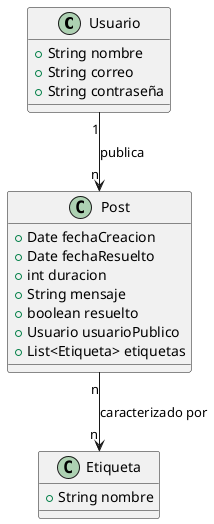 @startuml
class Usuario {
    +String nombre
    +String correo
    +String contraseña
}
class Post {
    +Date fechaCreacion
    +Date fechaResuelto
    +int duracion
    +String mensaje
    +boolean resuelto
    +Usuario usuarioPublico
    +List<Etiqueta> etiquetas
}
class Etiqueta {
    +String nombre
}
Usuario "1" --> "n" Post : "publica"
Post "n" --> "n" Etiqueta : "caracterizado por"
@enduml
